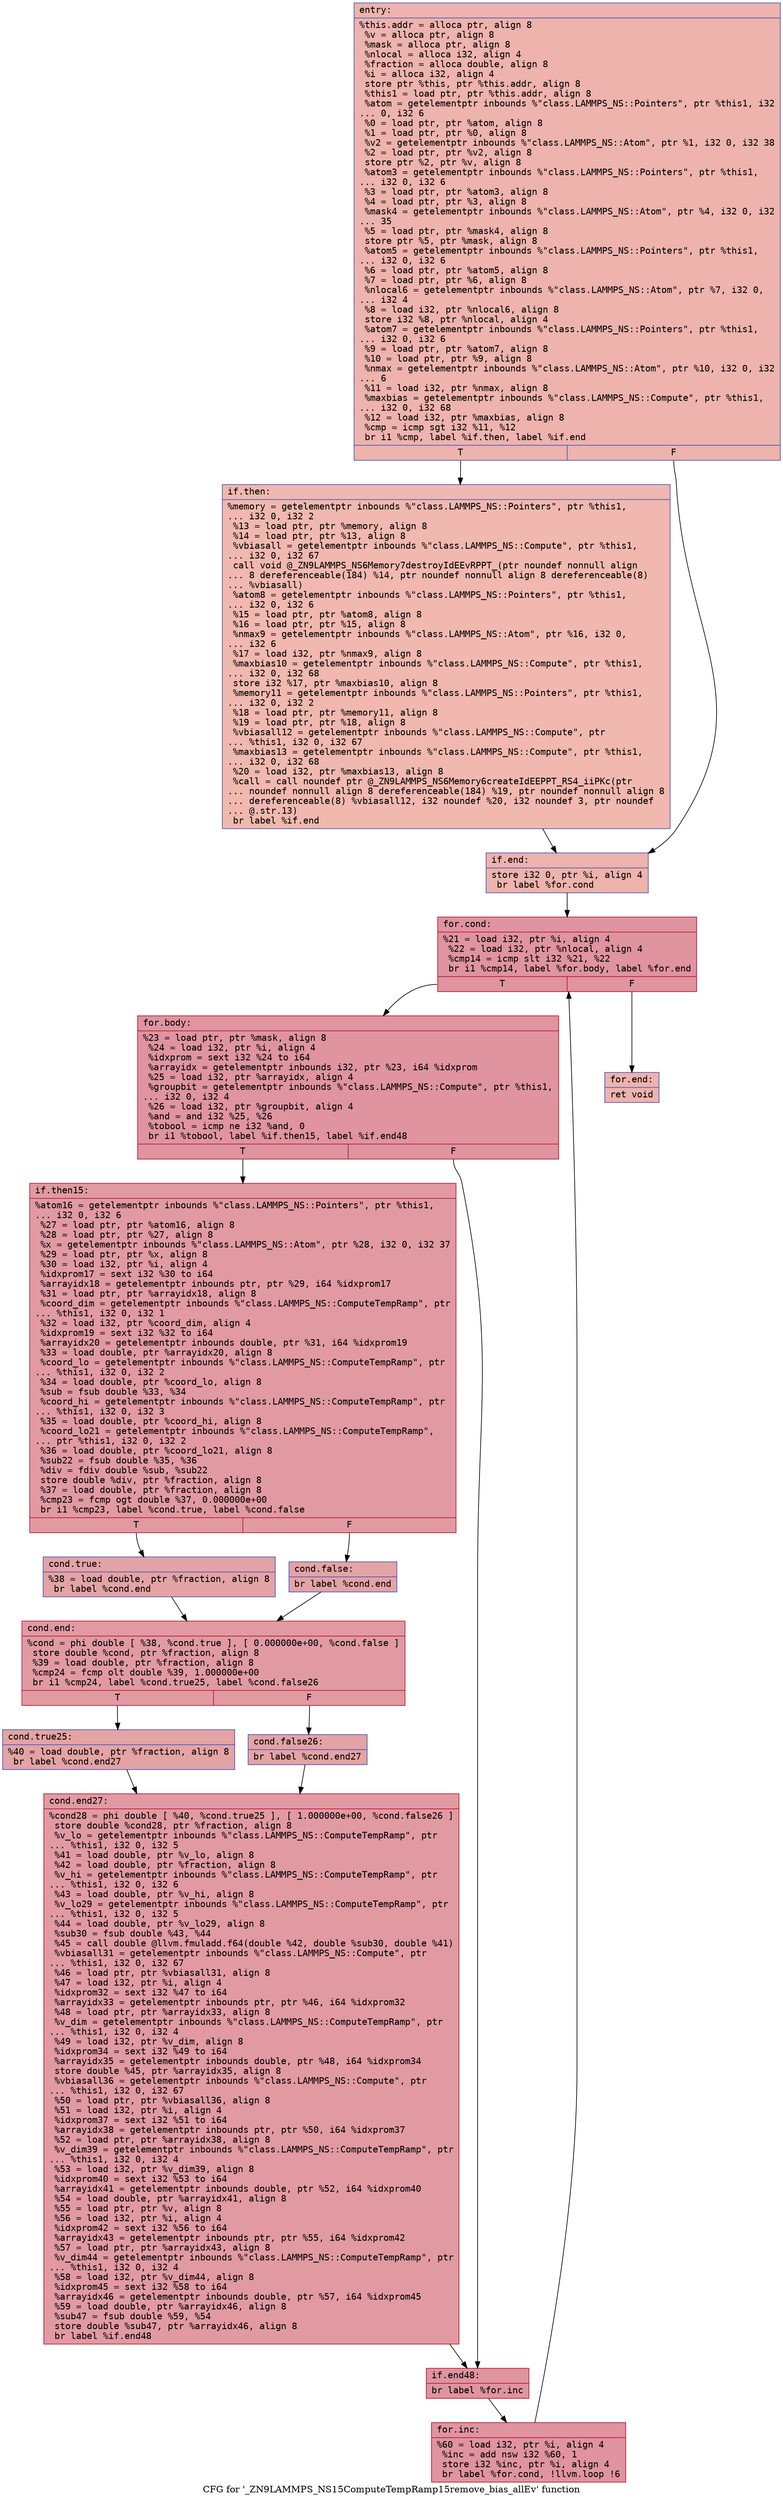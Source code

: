 digraph "CFG for '_ZN9LAMMPS_NS15ComputeTempRamp15remove_bias_allEv' function" {
	label="CFG for '_ZN9LAMMPS_NS15ComputeTempRamp15remove_bias_allEv' function";

	Node0x5563a41a4910 [shape=record,color="#3d50c3ff", style=filled, fillcolor="#d6524470" fontname="Courier",label="{entry:\l|  %this.addr = alloca ptr, align 8\l  %v = alloca ptr, align 8\l  %mask = alloca ptr, align 8\l  %nlocal = alloca i32, align 4\l  %fraction = alloca double, align 8\l  %i = alloca i32, align 4\l  store ptr %this, ptr %this.addr, align 8\l  %this1 = load ptr, ptr %this.addr, align 8\l  %atom = getelementptr inbounds %\"class.LAMMPS_NS::Pointers\", ptr %this1, i32\l... 0, i32 6\l  %0 = load ptr, ptr %atom, align 8\l  %1 = load ptr, ptr %0, align 8\l  %v2 = getelementptr inbounds %\"class.LAMMPS_NS::Atom\", ptr %1, i32 0, i32 38\l  %2 = load ptr, ptr %v2, align 8\l  store ptr %2, ptr %v, align 8\l  %atom3 = getelementptr inbounds %\"class.LAMMPS_NS::Pointers\", ptr %this1,\l... i32 0, i32 6\l  %3 = load ptr, ptr %atom3, align 8\l  %4 = load ptr, ptr %3, align 8\l  %mask4 = getelementptr inbounds %\"class.LAMMPS_NS::Atom\", ptr %4, i32 0, i32\l... 35\l  %5 = load ptr, ptr %mask4, align 8\l  store ptr %5, ptr %mask, align 8\l  %atom5 = getelementptr inbounds %\"class.LAMMPS_NS::Pointers\", ptr %this1,\l... i32 0, i32 6\l  %6 = load ptr, ptr %atom5, align 8\l  %7 = load ptr, ptr %6, align 8\l  %nlocal6 = getelementptr inbounds %\"class.LAMMPS_NS::Atom\", ptr %7, i32 0,\l... i32 4\l  %8 = load i32, ptr %nlocal6, align 8\l  store i32 %8, ptr %nlocal, align 4\l  %atom7 = getelementptr inbounds %\"class.LAMMPS_NS::Pointers\", ptr %this1,\l... i32 0, i32 6\l  %9 = load ptr, ptr %atom7, align 8\l  %10 = load ptr, ptr %9, align 8\l  %nmax = getelementptr inbounds %\"class.LAMMPS_NS::Atom\", ptr %10, i32 0, i32\l... 6\l  %11 = load i32, ptr %nmax, align 8\l  %maxbias = getelementptr inbounds %\"class.LAMMPS_NS::Compute\", ptr %this1,\l... i32 0, i32 68\l  %12 = load i32, ptr %maxbias, align 8\l  %cmp = icmp sgt i32 %11, %12\l  br i1 %cmp, label %if.then, label %if.end\l|{<s0>T|<s1>F}}"];
	Node0x5563a41a4910:s0 -> Node0x5563a41a6070[tooltip="entry -> if.then\nProbability 50.00%" ];
	Node0x5563a41a4910:s1 -> Node0x5563a41a60e0[tooltip="entry -> if.end\nProbability 50.00%" ];
	Node0x5563a41a6070 [shape=record,color="#3d50c3ff", style=filled, fillcolor="#dc5d4a70" fontname="Courier",label="{if.then:\l|  %memory = getelementptr inbounds %\"class.LAMMPS_NS::Pointers\", ptr %this1,\l... i32 0, i32 2\l  %13 = load ptr, ptr %memory, align 8\l  %14 = load ptr, ptr %13, align 8\l  %vbiasall = getelementptr inbounds %\"class.LAMMPS_NS::Compute\", ptr %this1,\l... i32 0, i32 67\l  call void @_ZN9LAMMPS_NS6Memory7destroyIdEEvRPPT_(ptr noundef nonnull align\l... 8 dereferenceable(184) %14, ptr noundef nonnull align 8 dereferenceable(8)\l... %vbiasall)\l  %atom8 = getelementptr inbounds %\"class.LAMMPS_NS::Pointers\", ptr %this1,\l... i32 0, i32 6\l  %15 = load ptr, ptr %atom8, align 8\l  %16 = load ptr, ptr %15, align 8\l  %nmax9 = getelementptr inbounds %\"class.LAMMPS_NS::Atom\", ptr %16, i32 0,\l... i32 6\l  %17 = load i32, ptr %nmax9, align 8\l  %maxbias10 = getelementptr inbounds %\"class.LAMMPS_NS::Compute\", ptr %this1,\l... i32 0, i32 68\l  store i32 %17, ptr %maxbias10, align 8\l  %memory11 = getelementptr inbounds %\"class.LAMMPS_NS::Pointers\", ptr %this1,\l... i32 0, i32 2\l  %18 = load ptr, ptr %memory11, align 8\l  %19 = load ptr, ptr %18, align 8\l  %vbiasall12 = getelementptr inbounds %\"class.LAMMPS_NS::Compute\", ptr\l... %this1, i32 0, i32 67\l  %maxbias13 = getelementptr inbounds %\"class.LAMMPS_NS::Compute\", ptr %this1,\l... i32 0, i32 68\l  %20 = load i32, ptr %maxbias13, align 8\l  %call = call noundef ptr @_ZN9LAMMPS_NS6Memory6createIdEEPPT_RS4_iiPKc(ptr\l... noundef nonnull align 8 dereferenceable(184) %19, ptr noundef nonnull align 8\l... dereferenceable(8) %vbiasall12, i32 noundef %20, i32 noundef 3, ptr noundef\l... @.str.13)\l  br label %if.end\l}"];
	Node0x5563a41a6070 -> Node0x5563a41a60e0[tooltip="if.then -> if.end\nProbability 100.00%" ];
	Node0x5563a41a60e0 [shape=record,color="#3d50c3ff", style=filled, fillcolor="#d6524470" fontname="Courier",label="{if.end:\l|  store i32 0, ptr %i, align 4\l  br label %for.cond\l}"];
	Node0x5563a41a60e0 -> Node0x5563a41a7450[tooltip="if.end -> for.cond\nProbability 100.00%" ];
	Node0x5563a41a7450 [shape=record,color="#b70d28ff", style=filled, fillcolor="#b70d2870" fontname="Courier",label="{for.cond:\l|  %21 = load i32, ptr %i, align 4\l  %22 = load i32, ptr %nlocal, align 4\l  %cmp14 = icmp slt i32 %21, %22\l  br i1 %cmp14, label %for.body, label %for.end\l|{<s0>T|<s1>F}}"];
	Node0x5563a41a7450:s0 -> Node0x5563a41a76a0[tooltip="for.cond -> for.body\nProbability 96.88%" ];
	Node0x5563a41a7450:s1 -> Node0x5563a41a7720[tooltip="for.cond -> for.end\nProbability 3.12%" ];
	Node0x5563a41a76a0 [shape=record,color="#b70d28ff", style=filled, fillcolor="#b70d2870" fontname="Courier",label="{for.body:\l|  %23 = load ptr, ptr %mask, align 8\l  %24 = load i32, ptr %i, align 4\l  %idxprom = sext i32 %24 to i64\l  %arrayidx = getelementptr inbounds i32, ptr %23, i64 %idxprom\l  %25 = load i32, ptr %arrayidx, align 4\l  %groupbit = getelementptr inbounds %\"class.LAMMPS_NS::Compute\", ptr %this1,\l... i32 0, i32 4\l  %26 = load i32, ptr %groupbit, align 4\l  %and = and i32 %25, %26\l  %tobool = icmp ne i32 %and, 0\l  br i1 %tobool, label %if.then15, label %if.end48\l|{<s0>T|<s1>F}}"];
	Node0x5563a41a76a0:s0 -> Node0x5563a41a7e50[tooltip="for.body -> if.then15\nProbability 62.50%" ];
	Node0x5563a41a76a0:s1 -> Node0x5563a41a7ed0[tooltip="for.body -> if.end48\nProbability 37.50%" ];
	Node0x5563a41a7e50 [shape=record,color="#b70d28ff", style=filled, fillcolor="#bb1b2c70" fontname="Courier",label="{if.then15:\l|  %atom16 = getelementptr inbounds %\"class.LAMMPS_NS::Pointers\", ptr %this1,\l... i32 0, i32 6\l  %27 = load ptr, ptr %atom16, align 8\l  %28 = load ptr, ptr %27, align 8\l  %x = getelementptr inbounds %\"class.LAMMPS_NS::Atom\", ptr %28, i32 0, i32 37\l  %29 = load ptr, ptr %x, align 8\l  %30 = load i32, ptr %i, align 4\l  %idxprom17 = sext i32 %30 to i64\l  %arrayidx18 = getelementptr inbounds ptr, ptr %29, i64 %idxprom17\l  %31 = load ptr, ptr %arrayidx18, align 8\l  %coord_dim = getelementptr inbounds %\"class.LAMMPS_NS::ComputeTempRamp\", ptr\l... %this1, i32 0, i32 1\l  %32 = load i32, ptr %coord_dim, align 4\l  %idxprom19 = sext i32 %32 to i64\l  %arrayidx20 = getelementptr inbounds double, ptr %31, i64 %idxprom19\l  %33 = load double, ptr %arrayidx20, align 8\l  %coord_lo = getelementptr inbounds %\"class.LAMMPS_NS::ComputeTempRamp\", ptr\l... %this1, i32 0, i32 2\l  %34 = load double, ptr %coord_lo, align 8\l  %sub = fsub double %33, %34\l  %coord_hi = getelementptr inbounds %\"class.LAMMPS_NS::ComputeTempRamp\", ptr\l... %this1, i32 0, i32 3\l  %35 = load double, ptr %coord_hi, align 8\l  %coord_lo21 = getelementptr inbounds %\"class.LAMMPS_NS::ComputeTempRamp\",\l... ptr %this1, i32 0, i32 2\l  %36 = load double, ptr %coord_lo21, align 8\l  %sub22 = fsub double %35, %36\l  %div = fdiv double %sub, %sub22\l  store double %div, ptr %fraction, align 8\l  %37 = load double, ptr %fraction, align 8\l  %cmp23 = fcmp ogt double %37, 0.000000e+00\l  br i1 %cmp23, label %cond.true, label %cond.false\l|{<s0>T|<s1>F}}"];
	Node0x5563a41a7e50:s0 -> Node0x5563a41a97c0[tooltip="if.then15 -> cond.true\nProbability 50.00%" ];
	Node0x5563a41a7e50:s1 -> Node0x5563a41a9840[tooltip="if.then15 -> cond.false\nProbability 50.00%" ];
	Node0x5563a41a97c0 [shape=record,color="#3d50c3ff", style=filled, fillcolor="#c32e3170" fontname="Courier",label="{cond.true:\l|  %38 = load double, ptr %fraction, align 8\l  br label %cond.end\l}"];
	Node0x5563a41a97c0 -> Node0x5563a41a9a50[tooltip="cond.true -> cond.end\nProbability 100.00%" ];
	Node0x5563a41a9840 [shape=record,color="#3d50c3ff", style=filled, fillcolor="#c32e3170" fontname="Courier",label="{cond.false:\l|  br label %cond.end\l}"];
	Node0x5563a41a9840 -> Node0x5563a41a9a50[tooltip="cond.false -> cond.end\nProbability 100.00%" ];
	Node0x5563a41a9a50 [shape=record,color="#b70d28ff", style=filled, fillcolor="#bb1b2c70" fontname="Courier",label="{cond.end:\l|  %cond = phi double [ %38, %cond.true ], [ 0.000000e+00, %cond.false ]\l  store double %cond, ptr %fraction, align 8\l  %39 = load double, ptr %fraction, align 8\l  %cmp24 = fcmp olt double %39, 1.000000e+00\l  br i1 %cmp24, label %cond.true25, label %cond.false26\l|{<s0>T|<s1>F}}"];
	Node0x5563a41a9a50:s0 -> Node0x5563a41a9da0[tooltip="cond.end -> cond.true25\nProbability 50.00%" ];
	Node0x5563a41a9a50:s1 -> Node0x5563a41a9e80[tooltip="cond.end -> cond.false26\nProbability 50.00%" ];
	Node0x5563a41a9da0 [shape=record,color="#3d50c3ff", style=filled, fillcolor="#c32e3170" fontname="Courier",label="{cond.true25:\l|  %40 = load double, ptr %fraction, align 8\l  br label %cond.end27\l}"];
	Node0x5563a41a9da0 -> Node0x5563a41aa090[tooltip="cond.true25 -> cond.end27\nProbability 100.00%" ];
	Node0x5563a41a9e80 [shape=record,color="#3d50c3ff", style=filled, fillcolor="#c32e3170" fontname="Courier",label="{cond.false26:\l|  br label %cond.end27\l}"];
	Node0x5563a41a9e80 -> Node0x5563a41aa090[tooltip="cond.false26 -> cond.end27\nProbability 100.00%" ];
	Node0x5563a41aa090 [shape=record,color="#b70d28ff", style=filled, fillcolor="#bb1b2c70" fontname="Courier",label="{cond.end27:\l|  %cond28 = phi double [ %40, %cond.true25 ], [ 1.000000e+00, %cond.false26 ]\l  store double %cond28, ptr %fraction, align 8\l  %v_lo = getelementptr inbounds %\"class.LAMMPS_NS::ComputeTempRamp\", ptr\l... %this1, i32 0, i32 5\l  %41 = load double, ptr %v_lo, align 8\l  %42 = load double, ptr %fraction, align 8\l  %v_hi = getelementptr inbounds %\"class.LAMMPS_NS::ComputeTempRamp\", ptr\l... %this1, i32 0, i32 6\l  %43 = load double, ptr %v_hi, align 8\l  %v_lo29 = getelementptr inbounds %\"class.LAMMPS_NS::ComputeTempRamp\", ptr\l... %this1, i32 0, i32 5\l  %44 = load double, ptr %v_lo29, align 8\l  %sub30 = fsub double %43, %44\l  %45 = call double @llvm.fmuladd.f64(double %42, double %sub30, double %41)\l  %vbiasall31 = getelementptr inbounds %\"class.LAMMPS_NS::Compute\", ptr\l... %this1, i32 0, i32 67\l  %46 = load ptr, ptr %vbiasall31, align 8\l  %47 = load i32, ptr %i, align 4\l  %idxprom32 = sext i32 %47 to i64\l  %arrayidx33 = getelementptr inbounds ptr, ptr %46, i64 %idxprom32\l  %48 = load ptr, ptr %arrayidx33, align 8\l  %v_dim = getelementptr inbounds %\"class.LAMMPS_NS::ComputeTempRamp\", ptr\l... %this1, i32 0, i32 4\l  %49 = load i32, ptr %v_dim, align 8\l  %idxprom34 = sext i32 %49 to i64\l  %arrayidx35 = getelementptr inbounds double, ptr %48, i64 %idxprom34\l  store double %45, ptr %arrayidx35, align 8\l  %vbiasall36 = getelementptr inbounds %\"class.LAMMPS_NS::Compute\", ptr\l... %this1, i32 0, i32 67\l  %50 = load ptr, ptr %vbiasall36, align 8\l  %51 = load i32, ptr %i, align 4\l  %idxprom37 = sext i32 %51 to i64\l  %arrayidx38 = getelementptr inbounds ptr, ptr %50, i64 %idxprom37\l  %52 = load ptr, ptr %arrayidx38, align 8\l  %v_dim39 = getelementptr inbounds %\"class.LAMMPS_NS::ComputeTempRamp\", ptr\l... %this1, i32 0, i32 4\l  %53 = load i32, ptr %v_dim39, align 8\l  %idxprom40 = sext i32 %53 to i64\l  %arrayidx41 = getelementptr inbounds double, ptr %52, i64 %idxprom40\l  %54 = load double, ptr %arrayidx41, align 8\l  %55 = load ptr, ptr %v, align 8\l  %56 = load i32, ptr %i, align 4\l  %idxprom42 = sext i32 %56 to i64\l  %arrayidx43 = getelementptr inbounds ptr, ptr %55, i64 %idxprom42\l  %57 = load ptr, ptr %arrayidx43, align 8\l  %v_dim44 = getelementptr inbounds %\"class.LAMMPS_NS::ComputeTempRamp\", ptr\l... %this1, i32 0, i32 4\l  %58 = load i32, ptr %v_dim44, align 8\l  %idxprom45 = sext i32 %58 to i64\l  %arrayidx46 = getelementptr inbounds double, ptr %57, i64 %idxprom45\l  %59 = load double, ptr %arrayidx46, align 8\l  %sub47 = fsub double %59, %54\l  store double %sub47, ptr %arrayidx46, align 8\l  br label %if.end48\l}"];
	Node0x5563a41aa090 -> Node0x5563a41a7ed0[tooltip="cond.end27 -> if.end48\nProbability 100.00%" ];
	Node0x5563a41a7ed0 [shape=record,color="#b70d28ff", style=filled, fillcolor="#b70d2870" fontname="Courier",label="{if.end48:\l|  br label %for.inc\l}"];
	Node0x5563a41a7ed0 -> Node0x5563a41ac6e0[tooltip="if.end48 -> for.inc\nProbability 100.00%" ];
	Node0x5563a41ac6e0 [shape=record,color="#b70d28ff", style=filled, fillcolor="#b70d2870" fontname="Courier",label="{for.inc:\l|  %60 = load i32, ptr %i, align 4\l  %inc = add nsw i32 %60, 1\l  store i32 %inc, ptr %i, align 4\l  br label %for.cond, !llvm.loop !6\l}"];
	Node0x5563a41ac6e0 -> Node0x5563a41a7450[tooltip="for.inc -> for.cond\nProbability 100.00%" ];
	Node0x5563a41a7720 [shape=record,color="#3d50c3ff", style=filled, fillcolor="#d6524470" fontname="Courier",label="{for.end:\l|  ret void\l}"];
}
